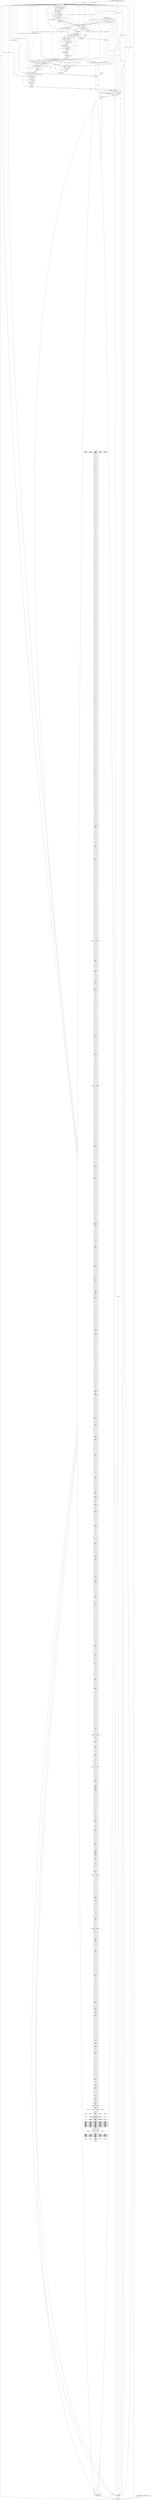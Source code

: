 digraph "1_oniguruma_166a6c3999bf06b4de0ab4ce6b088a468cc4029f" {
"1000145" [label="(MethodReturn,RET)"];
"1000101" [label="(MethodParameterIn,OnigCodePoint code)"];
"1000195" [label="(MethodParameterOut,OnigCodePoint code)"];
"1000102" [label="(Block,)"];
"1000109" [label="(Literal,0)"];
"1000106" [label="(ControlStructure,if (0 == 0))"];
"1000107" [label="(Call,0 == 0)"];
"1000108" [label="(Literal,0)"];
"1000112" [label="(Call,key = hash(&code))"];
"1000113" [label="(Identifier,key)"];
"1000114" [label="(Call,hash(&code))"];
"1000115" [label="(Call,&code)"];
"1000116" [label="(Identifier,code)"];
"1000110" [label="(Block,)"];
"1000118" [label="(Call,key <= MAX_HASH_VALUE && key >= 0)"];
"1000119" [label="(Call,key <= MAX_HASH_VALUE)"];
"1000120" [label="(Identifier,key)"];
"1000121" [label="(Identifier,MAX_HASH_VALUE)"];
"1000122" [label="(Call,key >= 0)"];
"1000123" [label="(Identifier,key)"];
"1000124" [label="(Literal,0)"];
"1000117" [label="(ControlStructure,if (key <= MAX_HASH_VALUE && key >= 0))"];
"1000125" [label="(Block,)"];
"1000127" [label="(Call,gcode = wordlist[key].code)"];
"1000128" [label="(Identifier,gcode)"];
"1000129" [label="(Call,wordlist[key].code)"];
"1000130" [label="(Call,wordlist[key])"];
"1000131" [label="(Identifier,wordlist)"];
"1000132" [label="(Identifier,key)"];
"1000133" [label="(FieldIdentifier,code)"];
"1000134" [label="(ControlStructure,if (code == gcode))"];
"1000135" [label="(Call,code == gcode)"];
"1000136" [label="(Identifier,code)"];
"1000137" [label="(Identifier,gcode)"];
"1000138" [label="(Return,return &wordlist[key];)"];
"1000139" [label="(Call,&wordlist[key])"];
"1000140" [label="(Call,wordlist[key])"];
"1000141" [label="(Identifier,wordlist)"];
"1000142" [label="(Identifier,key)"];
"1000143" [label="(Return,return 0;)"];
"1000144" [label="(Literal,0)"];
"1000104" [label="(Call,wordlist[] =\n    {\n      {0xffffffff, -1, 0}, {0xffffffff, -1, 0}, {0xffffffff, -1, 0}, {0xffffffff, -1, 0}, {0xffffffff, -1, 0},\n      {0xffffffff, -1, 0}, {0xffffffff, -1, 0}, {0xffffffff, -1, 0}, {0xffffffff, -1, 0}, {0xffffffff, -1, 0},\n      {0xffffffff, -1, 0},\n\n      {0x1040a, 3267, 1},\n\n      {0x1e0a, 1727, 1},\n\n      {0x040a, 1016, 1},\n\n      {0x010a, 186, 1},\n\n      {0x1f0a, 2088, 1},\n\n      {0x2c0a, 2451, 1},\n\n      {0x0189, 619, 1},\n\n      {0x1f89, 134, 2},\n\n      {0x1f85, 154, 2},\n\n      {0x0389, 733, 1},\n\n      {0x03ff, 724, 1},\n\n      {0xab89, 1523, 1},\n\n      {0xab85, 1511, 1},\n\n      {0x10c89, 3384, 1},\n\n      {0x10c85, 3372, 1},\n\n      {0x1e84, 1911, 1},\n\n      {0x03f5, 752, 1},\n\n      {0x0184, 360, 1},\n\n      {0x1f84, 149, 2},\n\n      {0x2c84, 2592, 1},\n\n      {0x017d, 351, 1},\n\n      {0x1ff3, 96, 2},\n\n      {0xab84, 1508, 1},\n\n      {0xa784, 3105, 1},\n\n      {0x10c84, 3369, 1},\n\n      {0xab7d, 1487, 1},\n\n      {0xa77d, 1706, 1},\n\n      {0x1e98, 38, 2},\n\n      {0x0498, 1106, 1},\n\n      {0x0198, 375, 1},\n\n      {0x1f98, 169, 2},\n\n      {0x2c98, 2622, 1},\n\n      {0x0398, 762, 1},\n\n      {0xa684, 2940, 1},\n\n      {0xab98, 1568, 1},\n\n      {0xa798, 3123, 1},\n\n      {0x10c98, 3429, 1},\n\n      {0x050a, 1277, 1},\n\n      {0x1ffb, 2265, 1},\n\n      {0x1e96, 16, 2},\n\n      {0x0496, 1103, 1},\n\n      {0x0196, 652, 1},\n\n      {0x1f96, 199, 2},\n\n      {0x2c96, 2619, 1},\n\n      {0x0396, 756, 1},\n\n      {0xa698, 2970, 1},\n\n      {0xab96, 1562, 1},\n\n      {0xa796, 3120, 1},\n\n      {0x10c96, 3423, 1},\n\n      {0x1feb, 2259, 1},\n\n      {0x2ceb, 2736, 1},\n\n      {0x1e90, 1929, 1},\n\n      {0x0490, 1094, 1},\n\n      {0x0190, 628, 1},\n\n      {0x1f90, 169, 2},\n\n      {0x2c90, 2610, 1},\n\n      {0x0390, 25, 3},\n\n      {0xa696, 2967, 1},\n\n      {0xab90, 1544, 1},\n\n      {0xa790, 3114, 1},\n\n      {0x10c90, 3405, 1},\n\n      {0x01d7, 444, 1},\n\n      {0x1fd7, 31, 3},\n\n      {0x1ea6, 1947, 1},\n\n      {0x04a6, 1127, 1},\n\n      {0x01a6, 676, 1},\n\n      {0x1fa6, 239, 2},\n\n      {0x2ca6, 2643, 1},\n\n      {0x03a6, 810, 1},\n\n      {0xa690, 2958, 1},\n\n      {0xaba6, 1610, 1},\n\n      {0xa7a6, 3144, 1},\n\n      {0x10ca6, 3471, 1},\n\n      {0x1ea4, 1944, 1},\n\n      {0x04a4, 1124, 1},\n\n      {0x01a4, 390, 1},\n\n      {0x1fa4, 229, 2},\n\n      {0x2ca4, 2640, 1},\n\n      {0x03a4, 804, 1},\n\n      {0x10a6, 2763, 1},\n\n      {0xaba4, 1604, 1},\n\n      {0xa7a4, 3141, 1},\n\n      {0x10ca4, 3465, 1},\n\n      {0x1ea0, 1938, 1},\n\n      {0x04a0, 1118, 1},\n\n      {0x01a0, 384, 1},\n\n      {0x1fa0, 209, 2},\n\n      {0x2ca0, 2634, 1},\n\n      {0x03a0, 792, 1},\n\n      {0x10a4, 2757, 1},\n\n      {0xaba0, 1592, 1},\n\n      {0xa7a0, 3135, 1},\n\n      {0x10ca0, 3453, 1},\n\n      {0x1eb2, 1965, 1},\n\n      {0x04b2, 1145, 1},\n\n      {0x01b2, 694, 1},\n\n      {0x1fb2, 249, 2},\n\n      {0x2cb2, 2661, 1},\n\n      {0x03fd, 718, 1},\n\n      {0x10a0, 2745, 1},\n\n      {0xabb2, 1646, 1},\n\n      {0xa7b2, 703, 1},\n\n      {0x10cb2, 3507, 1},\n\n      {0x1eac, 1956, 1},\n\n      {0x04ac, 1136, 1},\n\n      {0x01ac, 396, 1},\n\n      {0x1fac, 229, 2},\n\n      {0x2cac, 2652, 1},\n\n      {0x0537, 1352, 1},\n\n      {0x10b2, 2799, 1},\n\n      {0xabac, 1628, 1},\n\n      {0xa7ac, 637, 1},\n\n      {0x10cac, 3489, 1},\n\n      {0x1eaa, 1953, 1},\n\n      {0x04aa, 1133, 1},\n\n      {0x00dd, 162, 1},\n\n      {0x1faa, 219, 2},\n\n      {0x2caa, 2649, 1},\n\n      {0x03aa, 824, 1},\n\n      {0x10ac, 2781, 1},\n\n      {0xabaa, 1622, 1},\n\n      {0xa7aa, 646, 1},\n\n      {0x10caa, 3483, 1},\n\n      {0x1ea8, 1950, 1},\n\n      {0x04a8, 1130, 1},\n\n      {0x020a, 517, 1},\n\n      {0x1fa8, 209, 2},\n\n      {0x2ca8, 2646, 1},\n\n      {0x03a8, 817, 1},\n\n      {0x10aa, 2775, 1},\n\n      {0xaba8, 1616, 1},\n\n      {0xa7a8, 3147, 1},\n\n      {0x10ca8, 3477, 1},\n\n      {0x1ea2, 1941, 1},\n\n      {0x04a2, 1121, 1},\n\n      {0x01a2, 387, 1},\n\n      {0x1fa2, 219, 2},\n\n      {0x2ca2, 2637, 1},\n\n      {0x118a6, 3528, 1},\n\n      {0x10a8, 2769, 1},\n\n      {0xaba2, 1598, 1},\n\n      {0xa7a2, 3138, 1},\n\n      {0x10ca2, 3459, 1},\n\n      {0x2ced, 2739, 1},\n\n      {0x1fe9, 2283, 1},\n\n      {0x1fe7, 47, 3},\n\n      {0x1eb0, 1962, 1},\n\n      {0x04b0, 1142, 1},\n\n      {0x118a4, 3522, 1},\n\n      {0x10a2, 2751, 1},\n\n      {0x2cb0, 2658, 1},\n\n      {0x03b0, 41, 3},\n\n      {0x1fe3, 41, 3},\n\n      {0xabb0, 1640, 1},\n\n      {0xa7b0, 706, 1},\n\n      {0x10cb0, 3501, 1},\n\n      {0x01d9, 447, 1},\n\n      {0x1fd9, 2277, 1},\n\n      {0x118a0, 3510, 1},\n\n      {0x00df, 24, 2},\n\n      {0x00d9, 150, 1},\n\n      {0xab77, 1469, 1},\n\n      {0x10b0, 2793, 1},\n\n      {0x1eae, 1959, 1},\n\n      {0x04ae, 1139, 1},\n\n      {0x01ae, 685, 1},\n\n      {0x1fae, 239, 2},\n\n      {0x2cae, 2655, 1},\n\n      {0x118b2, 3564, 1},\n\n      {0xab73, 1457, 1},\n\n      {0xabae, 1634, 1},\n\n      {0xab71, 1451, 1},\n\n      {0x10cae, 3495, 1},\n\n      {0x1e2a, 1775, 1},\n\n      {0x042a, 968, 1},\n\n      {0x012a, 234, 1},\n\n      {0x1f2a, 2130, 1},\n\n      {0x2c2a, 2547, 1},\n\n      {0x118ac, 3546, 1},\n\n      {0x10ae, 2787, 1},\n\n      {0x0535, 1346, 1},\n\n      {0xa72a, 2988, 1},\n\n      {0x1e9a, 0, 2},\n\n      {0x049a, 1109, 1},\n\n      {0xff37, 3225, 1},\n\n      {0x1f9a, 179, 2},\n\n      {0x2c9a, 2625, 1},\n\n      {0x039a, 772, 1},\n\n      {0x118aa, 3540, 1},\n\n      {0xab9a, 1574, 1},\n\n      {0xa79a, 3126, 1},\n\n      {0x10c9a, 3435, 1},\n\n      {0x1e94, 1935, 1},\n\n      {0x0494, 1100, 1},\n\n      {0x0194, 640, 1},\n\n      {0x1f94, 189, 2},\n\n      {0x2c94, 2616, 1},\n\n      {0x0394, 749, 1},\n\n      {0x118a8, 3534, 1},\n\n      {0xab94, 1556, 1},\n\n      {0xa69a, 2973, 1},\n\n      {0x10c94, 3417, 1},\n\n      {0x10402, 3243, 1},\n\n      {0x1e02, 1715, 1},\n\n      {0x0402, 992, 1},\n\n      {0x0102, 174, 1},\n\n      {0x0533, 1340, 1},\n\n      {0x2c02, 2427, 1},\n\n      {0x118a2, 3516, 1},\n\n      {0x052a, 1325, 1},\n\n      {0xa694, 2964, 1},\n\n      {0x1e92, 1932, 1},\n\n      {0x0492, 1097, 1},\n\n      {0x2165, 2307, 1},\n\n      {0x1f92, 179, 2},\n\n      {0x2c92, 2613, 1},\n\n      {0x0392, 742, 1},\n\n      {0x2161, 2295, 1},\n\n      {0xab92, 1550, 1},\n\n      {0xa792, 3117, 1},\n\n      {0x10c92, 3411, 1},\n\n      {0x118b0, 3558, 1},\n\n      {0x1f5f, 2199, 1},\n\n      {0x1e8e, 1926, 1},\n\n      {0x048e, 1091, 1},\n\n      {0x018e, 453, 1},\n\n      {0x1f8e, 159, 2},\n\n      {0x2c8e, 2607, 1},\n\n      {0x038e, 833, 1},\n\n      {0xa692, 2961, 1},\n\n      {0xab8e, 1538, 1},\n\n      {0x0055, 59, 1},\n\n      {0x10c8e, 3399, 1},\n\n      {0x1f5d, 2196, 1},\n\n      {0x212a, 27, 1},\n\n      {0x04cb, 1181, 1},\n\n      {0x01cb, 425, 1},\n\n      {0x1fcb, 2241, 1},\n\n      {0x118ae, 3552, 1},\n\n      {0x0502, 1265, 1},\n\n      {0x00cb, 111, 1},\n\n      {0xa68e, 2955, 1},\n\n      {0x1e8a, 1920, 1},\n\n      {0x048a, 1085, 1},\n\n      {0x018a, 622, 1},\n\n      {0x1f8a, 139, 2},\n\n      {0x2c8a, 2601, 1},\n\n      {0x038a, 736, 1},\n\n      {0x2c67, 2571, 1},\n\n      {0xab8a, 1526, 1},\n\n      {0x1e86, 1914, 1},\n\n      {0x10c8a, 3387, 1},\n\n      {0x0186, 616, 1},\n\n      {0x1f86, 159, 2},\n\n      {0x2c86, 2595, 1},\n\n      {0x0386, 727, 1},\n\n      {0xff35, 3219, 1},\n\n      {0xab86, 1514, 1},\n\n      {0xa786, 3108, 1},\n\n      {0x10c86, 3375, 1},\n\n      {0xa68a, 2949, 1},\n\n      {0x0555, 1442, 1},\n\n      {0x1ebc, 1980, 1},\n\n      {0x04bc, 1160, 1},\n\n      {0x01bc, 411, 1},\n\n      {0x1fbc, 62, 2},\n\n      {0x2cbc, 2676, 1},\n\n      {0x1f5b, 2193, 1},\n\n      {0xa686, 2943, 1},\n\n      {0xabbc, 1676, 1},\n\n      {0x1eb8, 1974, 1},\n\n      {0x04b8, 1154, 1},\n\n      {0x01b8, 408, 1},\n\n      {0x1fb8, 2268, 1},\n\n      {0x2cb8, 2670, 1},\n\n      {0x01db, 450, 1},\n\n      {0x1fdb, 2247, 1},\n\n      {0xabb8, 1664, 1},\n\n      {0x10bc, 2829, 1},\n\n      {0x00db, 156, 1},\n\n      {0x1eb6, 1971, 1},\n\n      {0x04b6, 1151, 1},\n\n      {0xff33, 3213, 1},\n\n      {0x1fb6, 58, 2},\n\n      {0x2cb6, 2667, 1},\n\n      {0xff2a, 3186, 1},\n\n      {0x10b8, 2817, 1},\n\n      {0xabb6, 1658, 1},\n\n      {0xa7b6, 3153, 1},\n\n      {0x10426, 3351, 1},\n\n      {0x1e26, 1769, 1},\n\n      {0x0426, 956, 1},\n\n      {0x0126, 228, 1},\n\n      {0x0053, 52, 1},\n\n      {0x2c26, 2535, 1},\n\n      {0x0057, 65, 1},\n\n      {0x10b6, 2811, 1},\n\n      {0x022a, 562, 1},\n\n      {0xa726, 2982, 1},\n\n      {0x1e2e, 1781, 1},\n\n      {0x042e, 980, 1},\n\n      {0x012e, 240, 1},\n\n      {0x1f2e, 2142, 1},\n\n      {0x2c2e, 2559, 1},\n      {0xffffffff, -1, 0},\n\n      {0x2167, 2313, 1},\n      {0xffffffff, -1, 0},\n\n      {0xa72e, 2994, 1},\n\n      {0x1e2c, 1778, 1},\n\n      {0x042c, 974, 1},\n\n      {0x012c, 237, 1},\n\n      {0x1f2c, 2136, 1},\n\n      {0x2c2c, 2553, 1},\n\n      {0x1f6f, 2223, 1},\n\n      {0x2c6f, 604, 1},\n\n      {0xabbf, 1685, 1},\n\n      {0xa72c, 2991, 1},\n\n      {0x1e28, 1772, 1},\n\n      {0x0428, 962, 1},\n\n      {0x0128, 231, 1},\n\n      {0x1f28, 2124, 1},\n\n      {0x2c28, 2541, 1},\n      {0xffffffff, -1, 0},\n\n      {0x0553, 1436, 1},\n\n      {0x10bf, 2838, 1},\n\n      {0xa728, 2985, 1},\n\n      {0x0526, 1319, 1},\n\n      {0x0202, 505, 1},\n\n      {0x1e40, 1808, 1},\n\n      {0x10424, 3345, 1},\n\n      {0x1e24, 1766, 1},\n\n      {0x0424, 950, 1},\n\n      {0x0124, 225, 1},\n      {0xffffffff, -1, 0},\n\n      {0x2c24, 2529, 1},\n\n      {0x052e, 1331, 1},\n\n      {0xa740, 3018, 1},\n\n      {0x118bc, 3594, 1},\n\n      {0xa724, 2979, 1},\n\n      {0x1ef2, 2061, 1},\n\n      {0x04f2, 1241, 1},\n\n      {0x01f2, 483, 1},\n\n      {0x1ff2, 257, 2},\n\n      {0x2cf2, 2742, 1},\n\n      {0x052c, 1328, 1},\n\n      {0x118b8, 3582, 1},\n\n      {0xa640, 2865, 1},\n\n      {0x10422, 3339, 1},\n\n      {0x1e22, 1763, 1},\n\n      {0x0422, 944, 1},\n\n      {0x0122, 222, 1},\n\n      {0x2126, 820, 1},\n\n      {0x2c22, 2523, 1},\n\n      {0x0528, 1322, 1},\n\n      {0x01f1, 483, 1},\n\n      {0x118b6, 3576, 1},\n\n      {0xa722, 2976, 1},\n\n      {0x03f1, 796, 1},\n\n      {0x1ebe, 1983, 1},\n\n      {0x04be, 1163, 1},\n\n      {0xfb02, 12, 2},\n\n      {0x1fbe, 767, 1},\n\n      {0x2cbe, 2679, 1},\n\n      {0x01b5, 405, 1},\n\n      {0x0540, 1379, 1},\n\n      {0xabbe, 1682, 1},\n\n      {0x0524, 1316, 1},\n\n      {0x00b5, 779, 1},\n\n      {0xabb5, 1655, 1},\n\n      {0x1eba, 1977, 1},\n\n      {0x04ba, 1157, 1},\n\n      {0x216f, 2337, 1},\n\n      {0x1fba, 2226, 1},\n\n      {0x2cba, 2673, 1},\n\n      {0x10be, 2835, 1},\n\n      {0x0051, 46, 1},\n\n      {0xabba, 1670, 1},\n\n      {0x10b5, 2808, 1},\n\n      {0x1e6e, 1878, 1},\n\n      {0x046e, 1055, 1},\n\n      {0x016e, 330, 1},\n\n      {0x1f6e, 2220, 1},\n\n      {0x2c6e, 664, 1},\n\n      {0x118bf, 3603, 1},\n\n      {0x0522, 1313, 1},\n\n      {0x10ba, 2823, 1},\n\n      {0xa76e, 3087, 1},\n\n      {0x1eb4, 1968, 1},\n\n      {0x04b4, 1148, 1},\n\n      {0x2c75, 2583, 1},\n\n      {0x1fb4, 50, 2},\n\n      {0x2cb4, 2664, 1},\n\n      {0xab75, 1463, 1},\n\n      {0x1ec2, 1989, 1},\n\n      {0xabb4, 1652, 1},\n\n      {0xa7b4, 3150, 1},\n\n      {0x1fc2, 253, 2},\n\n      {0x2cc2, 2685, 1},\n\n      {0x03c2, 800, 1},\n\n      {0x00c2, 83, 1},\n      {0xffffffff, -1, 0}, {0xffffffff, -1, 0},\n\n      {0xff26, 3174, 1},\n\n      {0x10b4, 2805, 1},\n\n      {0x1eca, 2001, 1},\n\n      {0x0551, 1430, 1},\n\n      {0x01ca, 425, 1},\n\n      {0x1fca, 2238, 1},\n\n      {0x2cca, 2697, 1},\n\n      {0x10c2, 2847, 1},\n\n      {0x00ca, 108, 1},\n\n      {0xff2e, 3198, 1},\n\n      {0x1e8c, 1923, 1},\n\n      {0x048c, 1088, 1},\n\n      {0x0226, 556, 1},\n\n      {0x1f8c, 149, 2},\n\n      {0x2c8c, 2604, 1},\n\n      {0x038c, 830, 1},\n      {0xffffffff, -1, 0},\n\n      {0xab8c, 1532, 1},\n\n      {0xff2c, 3192, 1},\n\n      {0x10c8c, 3393, 1},\n\n      {0x1ec4, 1992, 1},\n\n      {0x022e, 568, 1},\n\n      {0x01c4, 417, 1},\n\n      {0x1fc4, 54, 2},\n\n      {0x2cc4, 2688, 1},\n      {0xffffffff, -1, 0},\n\n      {0x00c4, 89, 1},\n\n      {0xff28, 3180, 1},\n\n      {0xa68c, 2952, 1},\n\n      {0x01cf, 432, 1},\n\n      {0x022c, 565, 1},\n\n      {0x118be, 3600, 1},\n\n      {0x03cf, 839, 1},\n\n      {0x00cf, 123, 1},\n\n      {0x118b5, 3573, 1},\n      {0xffffffff, -1, 0},\n\n      {0x10c4, 2853, 1},\n\n      {0x216e, 2334, 1},\n\n      {0x24cb, 2406, 1},\n\n      {0x0228, 559, 1},\n\n      {0xff24, 3168, 1},\n      {0xffffffff, -1, 0},\n\n      {0x118ba, 3588, 1},\n\n      {0x1efe, 2079, 1},\n\n      {0x04fe, 1259, 1},\n\n      {0x01fe, 499, 1},\n\n      {0x1e9e, 24, 2},\n\n      {0x049e, 1115, 1},\n\n      {0x03fe, 721, 1},\n\n      {0x1f9e, 199, 2},\n\n      {0x2c9e, 2631, 1},\n\n      {0x039e, 786, 1},\n\n      {0x0224, 553, 1},\n\n      {0xab9e, 1586, 1},\n\n      {0xa79e, 3132, 1},\n\n      {0x10c9e, 3447, 1},\n\n      {0x01f7, 414, 1},\n\n      {0x1ff7, 67, 3},\n\n      {0xff22, 3162, 1},\n\n      {0x03f7, 884, 1},\n\n      {0x118b4, 3570, 1},\n\n      {0x049c, 1112, 1},\n\n      {0x019c, 661, 1},\n\n      {0x1f9c, 189, 2},\n\n      {0x2c9c, 2628, 1},\n\n      {0x039c, 779, 1},\n\n      {0x24bc, 2361, 1},\n\n      {0xab9c, 1580, 1},\n\n      {0xa79c, 3129, 1},\n\n      {0x10c9c, 3441, 1},\n\n      {0x0222, 550, 1},\n\n      {0x1e7c, 1899, 1},\n\n      {0x047c, 1076, 1},\n\n      {0x1e82, 1908, 1},\n\n      {0x24b8, 2349, 1},\n\n      {0x0182, 357, 1},\n\n      {0x1f82, 139, 2},\n\n      {0x2c82, 2589, 1},\n\n      {0xab7c, 1484, 1},\n      {0xffffffff, -1, 0},\n\n      {0xab82, 1502, 1},\n\n      {0xa782, 3102, 1},\n\n      {0x10c82, 3363, 1},\n\n      {0x2c63, 1709, 1},\n\n      {0x24b6, 2343, 1},\n\n      {0x1e80, 1905, 1},\n\n      {0x0480, 1082, 1},\n\n      {0x1f59, 2190, 1},\n\n      {0x1f80, 129, 2},\n\n      {0x2c80, 2586, 1},\n\n      {0x0059, 71, 1},\n\n      {0xa682, 2937, 1},\n\n      {0xab80, 1496, 1},\n\n      {0xa780, 3099, 1},\n\n      {0x10c80, 3357, 1},\n      {0xffffffff, -1, 0},\n\n      {0x1e4c, 1826, 1},\n\n      {0x0145, 270, 1},\n\n      {0x014c, 279, 1},\n\n      {0x1f4c, 2184, 1},\n\n      {0x0345, 767, 1},\n\n      {0x0045, 12, 1},\n\n      {0x004c, 31, 1},\n\n      {0xa680, 2934, 1},\n\n      {0xa74c, 3036, 1},\n\n      {0x1e4a, 1823, 1},\n\n      {0x01d5, 441, 1},\n\n      {0x014a, 276, 1},\n\n      {0x1f4a, 2178, 1},\n\n      {0x03d5, 810, 1},\n\n      {0x00d5, 141, 1},\n\n      {0x004a, 24, 1},\n\n      {0x24bf, 2370, 1},\n\n      {0xa74a, 3033, 1},\n\n      {0xa64c, 2883, 1},\n\n      {0x1041c, 3321, 1},\n\n      {0x1e1c, 1754, 1},\n\n      {0x041c, 926, 1},\n\n      {0x011c, 213, 1},\n\n      {0x1f1c, 2118, 1},\n\n      {0x2c1c, 2505, 1},\n      {0xffffffff, -1, 0}, {0xffffffff, -1, 0},\n\n      {0xa64a, 2880, 1},\n\n      {0x1041a, 3315, 1},\n\n      {0x1e1a, 1751, 1},\n\n      {0x041a, 920, 1},\n\n      {0x011a, 210, 1},\n\n      {0x1f1a, 2112, 1},\n\n      {0x2c1a, 2499, 1},\n\n      {0xabbd, 1679, 1},\n\n      {0x0545, 1394, 1},\n\n      {0x054c, 1415, 1},\n\n      {0x10418, 3309, 1},\n\n      {0x1e18, 1748, 1},\n\n      {0x0418, 914, 1},\n\n      {0x0118, 207, 1},\n\n      {0x1f18, 2106, 1},\n\n      {0x2c18, 2493, 1},\n\n      {0x10bd, 2832, 1},\n\n      {0x2163, 2301, 1},\n\n      {0x054a, 1409, 1},\n\n      {0x1040e, 3279, 1},\n\n      {0x1e0e, 1733, 1},\n\n      {0x040e, 1028, 1},\n\n      {0x010e, 192, 1},\n\n      {0x1f0e, 2100, 1},\n\n      {0x2c0e, 2463, 1},\n\n      {0x1efc, 2076, 1},\n\n      {0x04fc, 1256, 1},\n\n      {0x01fc, 496, 1},\n\n      {0x1ffc, 96, 2},\n\n      {0x051c, 1304, 1},\n\n      {0x1040c, 3273, 1},\n\n      {0x1e0c, 1730, 1},\n\n      {0x040c, 1022, 1},\n\n      {0x010c, 189, 1},\n\n      {0x1f0c, 2094, 1},\n\n      {0x2c0c, 2457, 1},\n\n      {0x1f6d, 2217, 1},\n\n      {0x2c6d, 607, 1},\n\n      {0x051a, 1301, 1},\n\n      {0x24be, 2367, 1},\n\n      {0x10408, 3261, 1},\n\n      {0x1e08, 1724, 1},\n\n      {0x0408, 1010, 1},\n\n      {0x0108, 183, 1},\n\n      {0x1f08, 2082, 1},\n\n      {0x2c08, 2445, 1},\n\n      {0x04c9, 1178, 1},\n\n      {0x0518, 1298, 1},\n\n      {0x1fc9, 2235, 1},\n      {0xffffffff, -1, 0},\n\n      {0x24ba, 2355, 1},\n\n      {0x00c9, 105, 1},\n\n      {0x10416, 3303, 1},\n\n      {0x1e16, 1745, 1},\n\n      {0x0416, 908, 1},\n\n      {0x0116, 204, 1},\n\n      {0x050e, 1283, 1},\n\n      {0x2c16, 2487, 1},\n\n      {0x10414, 3297, 1},\n\n      {0x1e14, 1742, 1},\n\n      {0x0414, 902, 1},\n\n      {0x0114, 201, 1},\n\n      {0x042b, 971, 1},\n\n      {0x2c14, 2481, 1},\n\n      {0x1f2b, 2133, 1},\n\n      {0x2c2b, 2550, 1},\n      {0xffffffff, -1, 0},\n\n      {0x050c, 1280, 1},\n\n      {0x10406, 3255, 1},\n\n      {0x1e06, 1721, 1},\n\n      {0x0406, 1004, 1},\n\n      {0x0106, 180, 1},\n\n      {0x13fb, 1697, 1},\n\n      {0x2c06, 2439, 1},\n\n      {0x24c2, 2379, 1},\n\n      {0x118bd, 3597, 1},\n      {0xffffffff, -1, 0},\n\n      {0x0508, 1274, 1},\n\n      {0x10404, 3249, 1},\n\n      {0x1e04, 1718, 1},\n\n      {0x0404, 998, 1},\n\n      {0x0104, 177, 1},\n\n      {0x1f95, 194, 2},\n\n      {0x2c04, 2433, 1},\n\n      {0x0395, 752, 1},\n\n      {0x24ca, 2403, 1},\n\n      {0xab95, 1559, 1},\n\n      {0x0531, 1334, 1},\n\n      {0x10c95, 3420, 1},\n\n      {0x0516, 1295, 1},\n\n      {0x1e6c, 1875, 1},\n\n      {0x046c, 1052, 1},\n\n      {0x016c, 327, 1},\n\n      {0x1f6c, 2214, 1},\n\n      {0x216d, 2331, 1},\n\n      {0x0514, 1292, 1},\n\n      {0x0245, 697, 1},\n\n      {0x024c, 598, 1},\n\n      {0xa76c, 3084, 1},\n\n      {0x10400, 3237, 1},\n\n      {0x1e00, 1712, 1},\n\n      {0x0400, 986, 1},\n\n      {0x0100, 171, 1},\n\n      {0x24c4, 2385, 1},\n\n      {0x2c00, 2421, 1},\n\n      {0x0506, 1271, 1},\n\n      {0x024a, 595, 1},\n\n      {0x1fab, 224, 2},\n\n      {0xa66c, 2931, 1},\n\n      {0x03ab, 827, 1},\n\n      {0x24cf, 2418, 1},\n\n      {0xabab, 1625, 1},\n\n      {0xa7ab, 631, 1},\n\n      {0x10cab, 3486, 1},\n      {0xffffffff, -1, 0},\n\n      {0x0504, 1268, 1},\n      {0xffffffff, -1, 0},\n\n      {0x021c, 544, 1},\n\n      {0x01a9, 679, 1},\n\n      {0x1fa9, 214, 2},\n\n      {0x10ab, 2778, 1},\n\n      {0x03a9, 820, 1},\n\n      {0x212b, 92, 1},\n\n      {0xaba9, 1619, 1},\n\n      {0x1e88, 1917, 1},\n\n      {0x10ca9, 3480, 1},\n\n      {0x021a, 541, 1},\n\n      {0x1f88, 129, 2},\n\n      {0x2c88, 2598, 1},\n\n      {0x0388, 730, 1},\n\n      {0x13fd, 1703, 1},\n\n      {0xab88, 1520, 1},\n\n      {0x10a9, 2772, 1},\n\n      {0x10c88, 3381, 1},\n      {0xffffffff, -1, 0},\n\n      {0x0218, 538, 1},\n\n      {0x0500, 1262, 1},\n\n      {0x1f4d, 2187, 1},\n\n      {0x01a7, 393, 1},\n\n      {0x1fa7, 244, 2},\n\n      {0x004d, 34, 1},\n\n      {0x03a7, 814, 1},\n\n      {0xa688, 2946, 1},\n\n      {0xaba7, 1613, 1},\n\n      {0x020e, 523, 1},\n\n      {0x10ca7, 3474, 1},\n\n      {0x1e6a, 1872, 1},\n\n      {0x046a, 1049, 1},\n\n      {0x016a, 324, 1},\n\n      {0x1f6a, 2208, 1},\n      {0xffffffff, -1, 0},\n\n      {0x216c, 2328, 1},\n\n      {0x10a7, 2766, 1},\n\n      {0x01d1, 435, 1},\n\n      {0xa76a, 3081, 1},\n\n      {0x020c, 520, 1},\n\n      {0x03d1, 762, 1},\n\n      {0x00d1, 129, 1},\n\n      {0x1e68, 1869, 1},\n\n      {0x0468, 1046, 1},\n\n      {0x0168, 321, 1},\n\n      {0x1f68, 2202, 1},\n      {0xffffffff, -1, 0},\n\n      {0xff31, 3207, 1},\n\n      {0xa66a, 2928, 1},\n\n      {0x0208, 514, 1},\n\n      {0xa768, 3078, 1},\n\n      {0x1e64, 1863, 1},\n\n      {0x0464, 1040, 1},\n\n      {0x0164, 315, 1},\n\n      {0x054d, 1418, 1},\n\n      {0x2c64, 673, 1},\n      {0xffffffff, -1, 0},\n\n      {0xff2b, 3189, 1},\n      {0xffffffff, -1, 0},\n\n      {0xa764, 3072, 1},\n\n      {0xa668, 2925, 1},\n\n      {0x0216, 535, 1},\n      {0xffffffff, -1, 0},\n\n      {0x118ab, 3543, 1},\n\n      {0x1e62, 1860, 1},\n\n      {0x0462, 1037, 1},\n\n      {0x0162, 312, 1},\n\n      {0x0214, 532, 1},\n\n      {0x2c62, 655, 1},\n\n      {0xa664, 2919, 1},\n\n      {0x1ed2, 2013, 1},\n\n      {0x04d2, 1193, 1},\n\n      {0xa762, 3069, 1},\n\n      {0x1fd2, 20, 3},\n\n      {0x2cd2, 2709, 1},\n\n      {0x118a9, 3537, 1},\n\n      {0x00d2, 132, 1},\n\n      {0x0206, 511, 1},\n\n      {0x10420, 3333, 1},\n\n      {0x1e20, 1760, 1},\n\n      {0x0420, 938, 1},\n\n      {0x0120, 219, 1},\n\n      {0xa662, 2916, 1},\n\n      {0x2c20, 2517, 1},\n\n      {0x1e60, 1856, 1},\n\n      {0x0460, 1034, 1},\n\n      {0x0160, 309, 1},\n\n      {0x0204, 508, 1},\n\n      {0x2c60, 2562, 1},\n      {0xffffffff, -1, 0},\n\n      {0x24bd, 2364, 1},\n\n      {0x216a, 2322, 1},\n\n      {0xa760, 3066, 1},\n      {0xffffffff, -1, 0},\n\n      {0xfb16, 125, 2},\n\n      {0x118a7, 3531, 1},\n\n      {0x1efa, 2073, 1},\n\n      {0x04fa, 1253, 1},\n\n      {0x01fa, 493, 1},\n\n      {0x1ffa, 2262, 1},\n\n      {0xfb14, 109, 2},\n\n      {0x03fa, 887, 1},\n\n      {0xa660, 2913, 1},\n\n      {0x2168, 2316, 1},\n\n      {0x01b7, 700, 1},\n\n      {0x1fb7, 10, 3},\n\n      {0x1f6b, 2211, 1},\n\n      {0x2c6b, 2577, 1},\n\n      {0x0200, 502, 1},\n\n      {0xabb7, 1661, 1},\n\n      {0xfb06, 29, 2},\n\n      {0x1e56, 1841, 1},\n\n      {0x2164, 2304, 1},\n\n      {0x0156, 294, 1},\n\n      {0x1f56, 62, 3},\n\n      {0x0520, 1310, 1},\n\n      {0x004f, 40, 1},\n\n      {0x0056, 62, 1},\n\n      {0x10b7, 2814, 1},\n\n      {0xa756, 3051, 1},\n\n      {0xfb04, 5, 3},\n\n      {0x1e78, 1893, 1},\n\n      {0x0478, 1070, 1},\n\n      {0x0178, 168, 1},\n\n      {0x1e54, 1838, 1},\n\n      {0x2162, 2298, 1},\n\n      {0x0154, 291, 1},\n\n      {0x1f54, 57, 3},\n\n      {0xab78, 1472, 1},\n\n      {0xa656, 2898, 1},\n\n      {0x0054, 56, 1},\n\n      {0x1e52, 1835, 1},\n\n      {0xa754, 3048, 1},\n\n      {0x0152, 288, 1},\n\n      {0x1f52, 52, 3},\n\n      {0x24c9, 2400, 1},\n\n      {0x1e32, 1787, 1},\n\n      {0x0052, 49, 1},\n\n      {0x0132, 243, 1},\n\n      {0xa752, 3045, 1},\n      {0xffffffff, -1, 0},\n\n      {0xfb00, 4, 2},\n\n      {0xa654, 2895, 1},\n      {0xffffffff, -1, 0},\n\n      {0xa732, 2997, 1},\n\n      {0x2160, 2292, 1},\n\n      {0x054f, 1424, 1},\n\n      {0x0556, 1445, 1},\n\n      {0x1e50, 1832, 1},\n\n      {0xa652, 2892, 1},\n\n      {0x0150, 285, 1},\n\n      {0x1f50, 84, 2},\n\n      {0x017b, 348, 1},\n\n      {0x1e4e, 1829, 1},\n\n      {0x0050, 43, 1},\n\n      {0x014e, 282, 1},\n\n      {0xa750, 3042, 1},\n\n      {0xab7b, 1481, 1},\n\n      {0xa77b, 3093, 1},\n\n      {0x004e, 37, 1},\n\n      {0x0554, 1439, 1},\n\n      {0xa74e, 3039, 1},\n\n      {0x1e48, 1820, 1},\n      {0xffffffff, -1, 0},\n\n      {0x216b, 2325, 1},\n\n      {0x1f48, 2172, 1},\n\n      {0xa650, 2889, 1},\n\n      {0x0552, 1433, 1},\n\n      {0x0048, 21, 1},\n      {0xffffffff, -1, 0},\n\n      {0xa748, 3030, 1},\n\n      {0xa64e, 2886, 1},\n\n      {0x0532, 1337, 1},\n\n      {0x1041e, 3327, 1},\n\n      {0x1e1e, 1757, 1},\n\n      {0x041e, 932, 1},\n\n      {0x011e, 216, 1},\n\n      {0x118b7, 3579, 1},\n\n      {0x2c1e, 2511, 1},\n      {0xffffffff, -1, 0},\n\n      {0xa648, 2877, 1},\n\n      {0x1ff9, 2253, 1},\n      {0xffffffff, -1, 0},\n\n      {0x03f9, 878, 1},\n\n      {0x0550, 1427, 1},\n\n      {0x10412, 3291, 1},\n\n      {0x1e12, 1739, 1},\n\n      {0x0412, 896, 1},\n\n      {0x0112, 198, 1},\n\n      {0x054e, 1421, 1},\n\n      {0x2c12, 2475, 1},\n\n      {0x10410, 3285, 1},\n\n      {0x1e10, 1736, 1},\n\n      {0x0410, 890, 1},\n\n      {0x0110, 195, 1},\n      {0xffffffff, -1, 0},\n\n      {0x2c10, 2469, 1},\n\n      {0x2132, 2289, 1},\n\n      {0x0548, 1403, 1},\n\n      {0x1ef8, 2070, 1},\n\n      {0x04f8, 1250, 1},\n\n      {0x01f8, 490, 1},\n\n      {0x1ff8, 2250, 1},\n\n      {0x0220, 381, 1},\n\n      {0x1ee2, 2037, 1},\n\n      {0x04e2, 1217, 1},\n\n      {0x01e2, 462, 1},\n\n      {0x1fe2, 36, 3},\n\n      {0x2ce2, 2733, 1},\n\n      {0x03e2, 857, 1},\n\n      {0x051e, 1307, 1},\n\n      {0x1ede, 2031, 1},\n\n      {0x04de, 1211, 1},\n\n      {0x01de, 456, 1},\n      {0xffffffff, -1, 0},\n\n      {0x2cde, 2727, 1},\n\n      {0x03de, 851, 1},\n\n      {0x00de, 165, 1},\n\n      {0x1f69, 2205, 1},\n\n      {0x2c69, 2574, 1},\n\n      {0x1eda, 2025, 1},\n\n      {0x04da, 1205, 1},\n\n      {0x0512, 1289, 1},\n\n      {0x1fda, 2244, 1},\n\n      {0x2cda, 2721, 1},\n\n      {0x03da, 845, 1},\n\n      {0x00da, 153, 1},\n      {0xffffffff, -1, 0},\n\n      {0x0510, 1286, 1},\n\n      {0x1ed8, 2022, 1},\n\n      {0x04d8, 1202, 1},\n      {0xffffffff, -1, 0},\n\n      {0x1fd8, 2274, 1},\n\n      {0x2cd8, 2718, 1},\n\n      {0x03d8, 842, 1},\n\n      {0x00d8, 147, 1},\n\n      {0x1ed6, 2019, 1},\n\n      {0x04d6, 1199, 1},\n      {0xffffffff, -1, 0},\n\n      {0x1fd6, 76, 2},\n\n      {0x2cd6, 2715, 1},\n\n      {0x03d6, 792, 1},\n\n      {0x00d6, 144, 1},\n\n      {0x1ec8, 1998, 1},\n      {0xffffffff, -1, 0},\n\n      {0x01c8, 421, 1},\n\n      {0x1fc8, 2232, 1},\n\n      {0x2cc8, 2694, 1},\n\n      {0xff32, 3210, 1},\n\n      {0x00c8, 102, 1},\n\n      {0x04c7, 1175, 1},\n\n      {0x01c7, 421, 1},\n\n      {0x1fc7, 15, 3},\n\n      {0x1ec0, 1986, 1},\n\n      {0x04c0, 1187, 1},\n\n      {0x00c7, 99, 1},\n      {0xffffffff, -1, 0},\n\n      {0x2cc0, 2682, 1},\n\n      {0x0179, 345, 1},\n\n      {0x00c0, 77, 1},\n\n      {0x0232, 574, 1},\n\n      {0x01b3, 402, 1},\n\n      {0x1fb3, 62, 2},\n\n      {0xab79, 1475, 1},\n\n      {0xa779, 3090, 1},\n\n      {0x10c7, 2859, 1},\n\n      {0xabb3, 1649, 1},\n\n      {0xa7b3, 3156, 1},\n\n      {0x1fa5, 234, 2},\n\n      {0x10c0, 2841, 1},\n\n      {0x03a5, 807, 1},\n      {0xffffffff, -1, 0},\n\n      {0xaba5, 1607, 1},\n\n      {0x01b1, 691, 1},\n\n      {0x10ca5, 3468, 1},\n\n      {0x10b3, 2802, 1},\n\n      {0x2169, 2319, 1},\n\n      {0x024e, 601, 1},\n\n      {0xabb1, 1643, 1},\n\n      {0xa7b1, 682, 1},\n\n      {0x10cb1, 3504, 1},\n\n      {0x10a5, 2760, 1},\n      {0xffffffff, -1, 0},\n\n      {0x01af, 399, 1},\n\n      {0x1faf, 244, 2},\n      {0xffffffff, -1, 0},\n\n      {0x0248, 592, 1},\n\n      {0x10b1, 2796, 1},\n\n      {0xabaf, 1637, 1},\n\n      {0x1fad, 234, 2},\n\n      {0x10caf, 3498, 1},\n\n      {0x04cd, 1184, 1},\n\n      {0x01cd, 429, 1},\n\n      {0xabad, 1631, 1},\n\n      {0xa7ad, 658, 1},\n\n      {0x10cad, 3492, 1},\n\n      {0x00cd, 117, 1},\n\n      {0x10af, 2790, 1},\n\n      {0x021e, 547, 1},\n\n      {0x1fa3, 224, 2},\n      {0xffffffff, -1, 0},\n\n      {0x03a3, 800, 1},\n\n      {0x10ad, 2784, 1},\n\n      {0xaba3, 1601, 1},\n      {0xffffffff, -1, 0},\n\n      {0x10ca3, 3462, 1},\n\n      {0x10cd, 2862, 1},\n\n      {0x1fa1, 214, 2},\n\n      {0x24b7, 2346, 1},\n\n      {0x03a1, 796, 1},\n\n      {0x0212, 529, 1},\n\n      {0xaba1, 1595, 1},\n\n      {0x10a3, 2754, 1},\n\n      {0x10ca1, 3456, 1},\n\n      {0x01d3, 438, 1},\n\n      {0x1fd3, 25, 3},\n\n      {0x0210, 526, 1},\n      {0xffffffff, -1, 0},\n\n      {0x00d3, 135, 1},\n\n      {0x1e97, 34, 2},\n\n      {0x10a1, 2748, 1},\n\n      {0x0197, 649, 1},\n\n      {0x1f97, 204, 2},\n      {0xffffffff, -1, 0},\n\n      {0x0397, 759, 1},\n\n      {0x1041d, 3324, 1},\n\n      {0xab97, 1565, 1},\n\n      {0x041d, 929, 1},\n\n      {0x10c97, 3426, 1},\n\n      {0x1f1d, 2121, 1},\n\n      {0x2c1d, 2508, 1},\n\n      {0x1e72, 1884, 1},\n\n      {0x0472, 1061, 1},\n\n      {0x0172, 336, 1},\n\n      {0x118b3, 3567, 1},\n\n      {0x2c72, 2580, 1},\n\n      {0x0372, 712, 1},\n\n      {0x1041b, 3318, 1},\n\n      {0xab72, 1454, 1},\n\n      {0x041b, 923, 1},\n\n      {0x118a5, 3525, 1},\n\n      {0x1f1b, 2115, 1},\n\n      {0x2c1b, 2502, 1},\n\n      {0x1e70, 1881, 1},\n\n      {0x0470, 1058, 1},\n\n      {0x0170, 333, 1},\n\n      {0x118b1, 3561, 1},\n\n      {0x2c70, 610, 1},\n\n      {0x0370, 709, 1},\n\n      {0x1e46, 1817, 1},\n\n      {0xab70, 1448, 1},\n\n      {0x1e66, 1866, 1},\n\n      {0x0466, 1043, 1},\n\n      {0x0166, 318, 1},\n\n      {0x1e44, 1814, 1},\n\n      {0x0046, 15, 1},\n\n      {0x118af, 3555, 1},\n\n      {0xa746, 3027, 1},\n      {0xffffffff, -1, 0},\n\n      {0xa766, 3075, 1},\n\n      {0x0044, 9, 1},\n\n      {0x118ad, 3549, 1},\n\n      {0xa744, 3024, 1},\n\n      {0x1e7a, 1896, 1},\n\n      {0x047a, 1073, 1},\n\n      {0x1e3a, 1799, 1},\n      {0xffffffff, -1, 0},\n\n      {0xa646, 2874, 1},\n\n      {0x1f3a, 2154, 1},\n\n      {0xa666, 2922, 1},\n\n      {0xab7a, 1478, 1},\n\n      {0x118a3, 3519, 1},\n\n      {0xa644, 2871, 1},\n\n      {0xa73a, 3009, 1},\n      {0xffffffff, -1, 0},\n\n      {0x1ef4, 2064, 1},\n\n      {0x04f4, 1244, 1},\n\n      {0x01f4, 487, 1},\n\n      {0x1ff4, 101, 2},\n\n      {0x118a1, 3513, 1},\n\n      {0x03f4, 762, 1},\n\n      {0x1eec, 2052, 1},\n\n      {0x04ec, 1232, 1},\n\n      {0x01ec, 477, 1},\n\n      {0x1fec, 2286, 1},\n\n      {0x0546, 1397, 1},\n\n      {0x03ec, 872, 1},\n      {0xffffffff, -1, 0},\n\n      {0x013f, 261, 1},\n\n      {0x1f3f, 2169, 1},\n\n      {0x0544, 1391, 1},\n\n      {0x1eea, 2049, 1},\n\n      {0x04ea, 1229, 1},\n\n      {0x01ea, 474, 1},\n\n      {0x1fea, 2256, 1},\n      {0xffffffff, -1, 0},\n\n      {0x03ea, 869, 1},\n\n      {0x1ee8, 2046, 1},\n\n      {0x04e8, 1226, 1},\n\n      {0x01e8, 471, 1},\n\n      {0x1fe8, 2280, 1},\n\n      {0x053a, 1361, 1},\n\n      {0x03e8, 866, 1},\n\n      {0x1ee6, 2043, 1},\n\n      {0x04e6, 1223, 1},\n\n      {0x01e6, 468, 1},\n\n      {0x1fe6, 88, 2},\n\n      {0x1f4b, 2181, 1},\n\n      {0x03e6, 863, 1},\n\n      {0x1e5e, 1853, 1},\n\n      {0x004b, 27, 1},\n\n      {0x015e, 306, 1},\n\n      {0x2166, 2310, 1},\n\n      {0x1ee4, 2040, 1},\n\n      {0x04e4, 1220, 1},\n\n      {0x01e4, 465, 1},\n\n      {0x1fe4, 80, 2},\n\n      {0xa75e, 3063, 1},\n\n      {0x03e4, 860, 1},\n\n      {0x1ee0, 2034, 1},\n\n      {0x04e0, 1214, 1},\n\n      {0x01e0, 459, 1},\n\n      {0x053f, 1376, 1},\n\n      {0x2ce0, 2730, 1},\n\n      {0x03e0, 854, 1},\n\n      {0x1edc, 2028, 1},\n\n      {0x04dc, 1208, 1},\n\n      {0xa65e, 2910, 1},\n      {0xffffffff, -1, 0},\n\n      {0x2cdc, 2724, 1},\n\n      {0x03dc, 848, 1},\n\n      {0x00dc, 159, 1},\n\n      {0x1ed0, 2010, 1},\n\n      {0x04d0, 1190, 1},\n      {0xffffffff, -1, 0}, {0xffffffff, -1, 0},\n\n      {0x2cd0, 2706, 1},\n\n      {0x03d0, 742, 1},\n\n      {0x00d0, 126, 1},\n\n      {0x1ecc, 2004, 1},\n\n      {0x054b, 1412, 1},\n      {0xffffffff, -1, 0},\n\n      {0x1fcc, 71, 2},\n\n      {0x2ccc, 2700, 1},\n\n      {0x1ec6, 1995, 1},\n\n      {0x00cc, 114, 1},\n      {0xffffffff, -1, 0},\n\n      {0x1fc6, 67, 2},\n\n      {0x2cc6, 2691, 1},\n\n      {0x24c8, 2397, 1},\n\n      {0x00c6, 96, 1},\n\n      {0x04c5, 1172, 1},\n\n      {0x01c5, 417, 1},\n      {0xffffffff, -1, 0},\n\n      {0x1fbb, 2229, 1},\n\n      {0x24c7, 2394, 1},\n\n      {0x00c5, 92, 1},\n\n      {0x1fb9, 2271, 1},\n\n      {0xabbb, 1673, 1},\n\n      {0x24c0, 2373, 1},\n\n      {0x04c3, 1169, 1},\n\n      {0xabb9, 1667, 1},\n\n      {0x1fc3, 71, 2},\n      {0xffffffff, -1, 0}, {0xffffffff, -1, 0},\n\n      {0x00c3, 86, 1},\n\n      {0x10c5, 2856, 1},\n\n      {0x10bb, 2826, 1},\n\n      {0x1ed4, 2016, 1},\n\n      {0x04d4, 1196, 1},\n\n      {0x10b9, 2820, 1},\n\n      {0x13fc, 1700, 1},\n\n      {0x2cd4, 2712, 1},\n\n      {0x0246, 589, 1},\n\n      {0x00d4, 138, 1},\n\n      {0x10c3, 2850, 1},\n      {0xffffffff, -1, 0},\n\n      {0xff3a, 3234, 1},\n\n      {0x0244, 688, 1},\n\n      {0x019f, 670, 1},\n\n      {0x1f9f, 204, 2},\n      {0xffffffff, -1, 0},\n\n      {0x039f, 789, 1},\n      {0xffffffff, -1, 0},\n\n      {0xab9f, 1589, 1},\n      {0xffffffff, -1, 0},\n\n      {0x10c9f, 3450, 1},\n\n      {0x019d, 667, 1},\n\n      {0x1f9d, 194, 2},\n\n      {0x023a, 2565, 1},\n\n      {0x039d, 783, 1},\n\n      {0x1e5a, 1847, 1},\n\n      {0xab9d, 1583, 1},\n\n      {0x015a, 300, 1},\n\n      {0x10c9d, 3444, 1},\n\n      {0x1e9b, 1856, 1},\n\n      {0x24cd, 2412, 1},\n\n      {0x005a, 74, 1},\n\n      {0x1f9b, 184, 2},\n\n      {0xa75a, 3057, 1},\n\n      {0x039b, 776, 1},\n\n      {0x1ece, 2007, 1},\n\n      {0xab9b, 1577, 1},\n\n      {0x1e99, 42, 2},\n\n      {0x10c9b, 3438, 1},\n\n      {0x2cce, 2703, 1},\n\n      {0x1f99, 174, 2},\n\n      {0x00ce, 120, 1},\n\n      {0x0399, 767, 1},\n\n      {0xa65a, 2904, 1},\n\n      {0xab99, 1571, 1},\n      {0xffffffff, -1, 0},\n\n      {0x10c99, 3432, 1},\n\n      {0x0193, 634, 1},\n\n      {0x1f93, 184, 2},\n\n      {0x1e58, 1844, 1},\n\n      {0x0393, 746, 1},\n\n      {0x0158, 297, 1},\n\n      {0xab93, 1553, 1},\n      {0xffffffff, -1, 0},\n\n      {0x10c93, 3414, 1},\n\n      {0x0058, 68, 1},\n\n      {0x042d, 977, 1},\n\n      {0xa758, 3054, 1},\n\n      {0x1f2d, 2139, 1},\n\n      {0x2c2d, 2556, 1},\n\n      {0x118bb, 3591, 1},\n\n      {0x0191, 369, 1},\n\n      {0x1f91, 174, 2},\n\n      {0x118b9, 3585, 1},\n\n      {0x0391, 739, 1},\n      {0xffffffff, -1, 0},\n\n      {0xab91, 1547, 1},\n\n      {0xa658, 2901, 1},\n\n      {0x10c91, 3408, 1},\n\n      {0x018f, 625, 1},\n\n      {0x1f8f, 164, 2},\n      {0xffffffff, -1, 0},\n\n      {0x038f, 836, 1},\n      {0xffffffff, -1, 0},\n\n      {0xab8f, 1541, 1},\n      {0xffffffff, -1, 0},\n\n      {0x10c8f, 3402, 1},\n\n      {0x018b, 366, 1},\n\n      {0x1f8b, 144, 2},\n      {0xffffffff, -1, 0},\n\n      {0x0187, 363, 1},\n\n      {0x1f87, 164, 2},\n\n      {0xab8b, 1529, 1},\n\n      {0xa78b, 3111, 1},\n\n      {0x10c8b, 3390, 1},\n\n      {0xab87, 1517, 1},\n\n      {0x04c1, 1166, 1},\n\n      {0x10c87, 3378, 1},\n\n      {0x1e7e, 1902, 1},\n\n      {0x047e, 1079, 1},\n      {0xffffffff, -1, 0},\n\n      {0x00c1, 80, 1},\n\n      {0x2c7e, 580, 1},\n      {0xffffffff, -1, 0}, {0xffffffff, -1, 0},\n\n      {0xab7e, 1490, 1},\n\n      {0xa77e, 3096, 1},\n\n      {0x1e76, 1890, 1},\n\n      {0x0476, 1067, 1},\n\n      {0x0176, 342, 1},\n\n      {0x1e42, 1811, 1},\n\n      {0x10c1, 2844, 1},\n\n      {0x0376, 715, 1},\n\n      {0x1e36, 1793, 1},\n\n      {0xab76, 1466, 1},\n\n      {0x0136, 249, 1},\n\n      {0x0042, 3, 1},\n\n      {0x1e3e, 1805, 1},\n\n      {0xa742, 3021, 1},\n\n      {0x1e38, 1796, 1},\n\n      {0x1f3e, 2166, 1},\n\n      {0xa736, 3003, 1},\n\n      {0x1f38, 2148, 1},\n      {0xffffffff, -1, 0},\n\n      {0x0587, 105, 2},\n\n      {0xa73e, 3015, 1},\n      {0xffffffff, -1, 0},\n\n      {0xa738, 3006, 1},\n\n      {0xa642, 2868, 1},\n\n      {0x1e5c, 1850, 1},\n\n      {0x1e34, 1790, 1},\n\n      {0x015c, 303, 1},\n\n      {0x0134, 246, 1},\n\n      {0x1ef6, 2067, 1},\n\n      {0x04f6, 1247, 1},\n\n      {0x01f6, 372, 1},\n\n      {0x1ff6, 92, 2},\n\n      {0xa75c, 3060, 1},\n\n      {0xa734, 3000, 1},\n\n      {0x1ef0, 2058, 1},\n\n      {0x04f0, 1238, 1},\n\n      {0x01f0, 20, 2},\n      {0xffffffff, -1, 0},\n\n      {0x1e30, 1784, 1},\n\n      {0x03f0, 772, 1},\n\n      {0x0130, 261, 2},\n\n      {0x0542, 1385, 1},\n\n      {0xa65c, 2907, 1},\n\n      {0x1f83, 144, 2},\n\n      {0x0536, 1349, 1},\n      {0xffffffff, -1, 0}, {0xffffffff, -1, 0},\n\n      {0xab83, 1505, 1},\n\n      {0x053e, 1373, 1},\n\n      {0x10c83, 3366, 1},\n\n      {0x0538, 1355, 1},\n\n      {0x1eee, 2055, 1},\n\n      {0x04ee, 1235, 1},\n\n      {0x01ee, 480, 1},\n\n      {0x1f8d, 154, 2},\n      {0xffffffff, -1, 0},\n\n      {0x03ee, 875, 1},\n      {0xffffffff, -1, 0},\n\n      {0xab8d, 1535, 1},\n\n      {0xa78d, 643, 1},\n\n      {0x10c8d, 3396, 1},\n\n      {0x0534, 1343, 1},\n\n      {0x0181, 613, 1},\n\n      {0x1f81, 134, 2},\n\n      {0x013d, 258, 1},\n\n      {0x1f3d, 2163, 1},\n      {0xffffffff, -1, 0},\n\n      {0xab81, 1499, 1},\n\n      {0x017f, 52, 1},\n\n      {0x10c81, 3360, 1},\n\n      {0x2c7f, 583, 1},\n\n      {0x037f, 881, 1},\n\n      {0xff2d, 3195, 1},\n\n      {0xab7f, 1493, 1},\n\n      {0x1e74, 1887, 1},\n\n      {0x0474, 1064, 1},\n\n      {0x0174, 339, 1},\n\n      {0x1e3c, 1802, 1},\n\n      {0x0149, 46, 2},\n\n      {0x1f49, 2175, 1},\n\n      {0x1f3c, 2160, 1},\n\n      {0xab74, 1460, 1},\n\n      {0x0049, 3606, 1},\n\n      {0x0143, 267, 1},\n\n      {0x24cc, 2409, 1},\n\n      {0xa73c, 3012, 1},\n      {0xffffffff, -1, 0},\n\n      {0x0043, 6, 1},\n\n      {0x0141, 264, 1},\n\n      {0x24c6, 2391, 1},\n\n      {0x013b, 255, 1},\n\n      {0x1f3b, 2157, 1},\n\n      {0x0041, 0, 1},\n\n      {0x0139, 252, 1},\n\n      {0x1f39, 2151, 1},\n\n      {0x24c5, 2388, 1},\n\n      {0x24bb, 2358, 1},\n\n      {0x13fa, 1694, 1},\n\n      {0x053d, 1370, 1},\n\n      {0x24b9, 2352, 1},\n\n      {0x0429, 965, 1},\n\n      {0x2183, 2340, 1},\n\n      {0x1f29, 2127, 1},\n\n      {0x2c29, 2544, 1},\n\n      {0x24c3, 2382, 1},\n\n      {0x10427, 3354, 1},\n\n      {0x10425, 3348, 1},\n\n      {0x0427, 959, 1},\n\n      {0x0425, 953, 1},\n      {0xffffffff, -1, 0},\n\n      {0x2c27, 2538, 1},\n\n      {0x2c25, 2532, 1},\n\n      {0x0549, 1406, 1},\n\n      {0x053c, 1367, 1},\n\n      {0x10423, 3342, 1},\n      {0xffffffff, -1, 0},\n\n      {0x0423, 947, 1},\n\n      {0x0543, 1388, 1},\n      {0xffffffff, -1, 0},\n\n      {0x2c23, 2526, 1},\n\n      {0xff36, 3222, 1},\n      {0xffffffff, -1, 0},\n\n      {0x0541, 1382, 1},\n\n      {0x10421, 3336, 1},\n\n      {0x053b, 1364, 1},\n\n      {0x0421, 941, 1},\n\n      {0xff38, 3228, 1},\n\n      {0x0539, 1358, 1},\n\n      {0x2c21, 2520, 1},\n\n      {0x10419, 3312, 1},\n\n      {0x10417, 3306, 1},\n\n      {0x0419, 917, 1},\n\n      {0x0417, 911, 1},\n\n      {0x1f19, 2109, 1},\n\n      {0x2c19, 2496, 1},\n\n      {0x2c17, 2490, 1},\n\n      {0x023e, 2568, 1},\n\n      {0xff34, 3216, 1},\n\n      {0x10415, 3300, 1},\n\n      {0x10413, 3294, 1},\n\n      {0x0415, 905, 1},\n\n      {0x0413, 899, 1},\n      {0xffffffff, -1, 0},\n\n      {0x2c15, 2484, 1},\n\n      {0x2c13, 2478, 1},\n      {0xffffffff, -1, 0},\n\n      {0x24ce, 2415, 1},\n\n      {0x1040f, 3282, 1},\n      {0xffffffff, -1, 0},\n\n      {0x040f, 1031, 1},\n\n      {0xff30, 3204, 1},\n\n      {0x1f0f, 2103, 1},\n\n      {0x2c0f, 2466, 1},\n\n      {0x1040d, 3276, 1},\n      {0xffffffff, -1, 0},\n\n      {0x040d, 1025, 1},\n\n      {0x0147, 273, 1},\n\n      {0x1f0d, 2097, 1},\n\n      {0x2c0d, 2460, 1},\n\n      {0x1040b, 3270, 1},\n\n      {0x0047, 18, 1},\n\n      {0x040b, 1019, 1},\n\n      {0x0230, 571, 1},\n\n      {0x1f0b, 2091, 1},\n\n      {0x2c0b, 2454, 1},\n\n      {0x10409, 3264, 1},\n\n      {0x10405, 3252, 1},\n\n      {0x0409, 1013, 1},\n\n      {0x0405, 1001, 1},\n\n      {0x1f09, 2085, 1},\n\n      {0x2c09, 2448, 1},\n\n      {0x2c05, 2436, 1},\n\n      {0x10403, 3246, 1},\n\n      {0x10401, 3240, 1},\n\n      {0x0403, 995, 1},\n\n      {0x0401, 989, 1},\n      {0xffffffff, -1, 0},\n\n      {0x2c03, 2430, 1},\n\n      {0x2c01, 2424, 1},\n\n      {0x13f9, 1691, 1},\n\n      {0x042f, 983, 1},\n      {0xffffffff, -1, 0},\n\n      {0x1f2f, 2145, 1},\n\n      {0x1041f, 3330, 1},\n      {0xffffffff, -1, 0},\n\n      {0x041f, 935, 1},\n\n      {0x023d, 378, 1},\n\n      {0x10411, 3288, 1},\n\n      {0x2c1f, 2514, 1},\n\n      {0x0411, 893, 1},\n\n      {0x0547, 1400, 1},\n      {0xffffffff, -1, 0},\n\n      {0x2c11, 2472, 1},\n\n      {0x10407, 3258, 1},\n      {0xffffffff, -1, 0},\n\n      {0x0407, 1007, 1},\n\n      {0x24c1, 2376, 1},\n      {0xffffffff, -1, 0},\n\n      {0x2c07, 2442, 1},\n      {0xffffffff, -1, 0},\n\n      {0x13f8, 1688, 1},\n      {0xffffffff, -1, 0}, {0xffffffff, -1, 0},\n\n      {0xff39, 3231, 1},\n      {0xffffffff, -1, 0},\n\n      {0x0243, 354, 1},\n      {0xffffffff, -1, 0}, {0xffffffff, -1, 0}, {0xffffffff, -1, 0}, {0xffffffff, -1, 0},\n\n      {0x0241, 586, 1},\n\n      {0xff29, 3183, 1},\n\n      {0x023b, 577, 1},\n      {0xffffffff, -1, 0}, {0xffffffff, -1, 0}, {0xffffffff, -1, 0}, {0xffffffff, -1, 0}, {0xffffffff, -1, 0},\n\n      {0xff27, 3177, 1},\n\n      {0xff25, 3171, 1},\n      {0xffffffff, -1, 0}, {0xffffffff, -1, 0}, {0xffffffff, -1, 0}, {0xffffffff, -1, 0}, {0xffffffff, -1, 0},\n      {0xffffffff, -1, 0}, {0xffffffff, -1, 0},\n\n      {0xff23, 3165, 1},\n      {0xffffffff, -1, 0}, {0xffffffff, -1, 0}, {0xffffffff, -1, 0}, {0xffffffff, -1, 0}, {0xffffffff, -1, 0},\n      {0xffffffff, -1, 0}, {0xffffffff, -1, 0}, {0xffffffff, -1, 0},\n\n      {0xff21, 3159, 1},\n      {0xffffffff, -1, 0}, {0xffffffff, -1, 0}, {0xffffffff, -1, 0}, {0xffffffff, -1, 0}, {0xffffffff, -1, 0},\n      {0xffffffff, -1, 0}, {0xffffffff, -1, 0}, {0xffffffff, -1, 0}, {0xffffffff, -1, 0}, {0xffffffff, -1, 0},\n      {0xffffffff, -1, 0}, {0xffffffff, -1, 0}, {0xffffffff, -1, 0}, {0xffffffff, -1, 0}, {0xffffffff, -1, 0},\n      {0xffffffff, -1, 0}, {0xffffffff, -1, 0}, {0xffffffff, -1, 0}, {0xffffffff, -1, 0}, {0xffffffff, -1, 0},\n      {0xffffffff, -1, 0}, {0xffffffff, -1, 0}, {0xffffffff, -1, 0}, {0xffffffff, -1, 0}, {0xffffffff, -1, 0},\n      {0xffffffff, -1, 0}, {0xffffffff, -1, 0}, {0xffffffff, -1, 0}, {0xffffffff, -1, 0}, {0xffffffff, -1, 0},\n      {0xffffffff, -1, 0}, {0xffffffff, -1, 0}, {0xffffffff, -1, 0}, {0xffffffff, -1, 0}, {0xffffffff, -1, 0},\n      {0xffffffff, -1, 0}, {0xffffffff, -1, 0}, {0xffffffff, -1, 0}, {0xffffffff, -1, 0}, {0xffffffff, -1, 0},\n      {0xffffffff, -1, 0}, {0xffffffff, -1, 0}, {0xffffffff, -1, 0}, {0xffffffff, -1, 0}, {0xffffffff, -1, 0},\n      {0xffffffff, -1, 0}, {0xffffffff, -1, 0}, {0xffffffff, -1, 0}, {0xffffffff, -1, 0}, {0xffffffff, -1, 0},\n      {0xffffffff, -1, 0},\n\n      {0xfb17, 117, 2},\n      {0xffffffff, -1, 0}, {0xffffffff, -1, 0},\n\n      {0xff2f, 3201, 1},\n      {0xffffffff, -1, 0}, {0xffffffff, -1, 0}, {0xffffffff, -1, 0}, {0xffffffff, -1, 0},\n\n      {0xfb15, 113, 2},\n\n      {0xfb13, 121, 2},\n      {0xffffffff, -1, 0}, {0xffffffff, -1, 0}, {0xffffffff, -1, 0}, {0xffffffff, -1, 0}, {0xffffffff, -1, 0},\n      {0xffffffff, -1, 0}, {0xffffffff, -1, 0}, {0xffffffff, -1, 0}, {0xffffffff, -1, 0}, {0xffffffff, -1, 0},\n      {0xffffffff, -1, 0}, {0xffffffff, -1, 0}, {0xffffffff, -1, 0}, {0xffffffff, -1, 0}, {0xffffffff, -1, 0},\n      {0xffffffff, -1, 0}, {0xffffffff, -1, 0}, {0xffffffff, -1, 0}, {0xffffffff, -1, 0}, {0xffffffff, -1, 0},\n      {0xffffffff, -1, 0}, {0xffffffff, -1, 0}, {0xffffffff, -1, 0}, {0xffffffff, -1, 0}, {0xffffffff, -1, 0},\n      {0xffffffff, -1, 0},\n\n      {0xfb05, 29, 2},\n      {0xffffffff, -1, 0}, {0xffffffff, -1, 0}, {0xffffffff, -1, 0}, {0xffffffff, -1, 0}, {0xffffffff, -1, 0},\n\n      {0xfb03, 0, 3},\n\n      {0xfb01, 8, 2}\n    })"];
"1000105" [label="(Identifier,wordlist)"];
"1000145" -> "1000100"  [label="AST: "];
"1000145" -> "1000138"  [label="CFG: "];
"1000145" -> "1000143"  [label="CFG: "];
"1000107" -> "1000145"  [label="DDG: 0 == 0"];
"1000104" -> "1000145"  [label="DDG: wordlist"];
"1000112" -> "1000145"  [label="DDG: hash(&code)"];
"1000122" -> "1000145"  [label="DDG: key"];
"1000127" -> "1000145"  [label="DDG: wordlist[key].code"];
"1000118" -> "1000145"  [label="DDG: key <= MAX_HASH_VALUE && key >= 0"];
"1000118" -> "1000145"  [label="DDG: key <= MAX_HASH_VALUE"];
"1000118" -> "1000145"  [label="DDG: key >= 0"];
"1000135" -> "1000145"  [label="DDG: gcode"];
"1000135" -> "1000145"  [label="DDG: code == gcode"];
"1000135" -> "1000145"  [label="DDG: code"];
"1000114" -> "1000145"  [label="DDG: &code"];
"1000119" -> "1000145"  [label="DDG: MAX_HASH_VALUE"];
"1000119" -> "1000145"  [label="DDG: key"];
"1000101" -> "1000145"  [label="DDG: code"];
"1000143" -> "1000145"  [label="DDG: <RET>"];
"1000138" -> "1000145"  [label="DDG: <RET>"];
"1000101" -> "1000100"  [label="AST: "];
"1000101" -> "1000145"  [label="DDG: code"];
"1000101" -> "1000135"  [label="DDG: code"];
"1000195" -> "1000100"  [label="AST: "];
"1000102" -> "1000100"  [label="AST: "];
"1000103" -> "1000102"  [label="AST: "];
"1000104" -> "1000102"  [label="AST: "];
"1000106" -> "1000102"  [label="AST: "];
"1000143" -> "1000102"  [label="AST: "];
"1000109" -> "1000107"  [label="AST: "];
"1000109" -> "1000108"  [label="CFG: "];
"1000107" -> "1000109"  [label="CFG: "];
"1000106" -> "1000102"  [label="AST: "];
"1000107" -> "1000106"  [label="AST: "];
"1000110" -> "1000106"  [label="AST: "];
"1000107" -> "1000106"  [label="AST: "];
"1000107" -> "1000109"  [label="CFG: "];
"1000108" -> "1000107"  [label="AST: "];
"1000109" -> "1000107"  [label="AST: "];
"1000113" -> "1000107"  [label="CFG: "];
"1000144" -> "1000107"  [label="CFG: "];
"1000107" -> "1000145"  [label="DDG: 0 == 0"];
"1000108" -> "1000107"  [label="AST: "];
"1000108" -> "1000104"  [label="CFG: "];
"1000109" -> "1000108"  [label="CFG: "];
"1000112" -> "1000110"  [label="AST: "];
"1000112" -> "1000114"  [label="CFG: "];
"1000113" -> "1000112"  [label="AST: "];
"1000114" -> "1000112"  [label="AST: "];
"1000120" -> "1000112"  [label="CFG: "];
"1000112" -> "1000145"  [label="DDG: hash(&code)"];
"1000114" -> "1000112"  [label="DDG: &code"];
"1000112" -> "1000119"  [label="DDG: key"];
"1000113" -> "1000112"  [label="AST: "];
"1000113" -> "1000107"  [label="CFG: "];
"1000116" -> "1000113"  [label="CFG: "];
"1000114" -> "1000112"  [label="AST: "];
"1000114" -> "1000115"  [label="CFG: "];
"1000115" -> "1000114"  [label="AST: "];
"1000112" -> "1000114"  [label="CFG: "];
"1000114" -> "1000145"  [label="DDG: &code"];
"1000114" -> "1000112"  [label="DDG: &code"];
"1000115" -> "1000114"  [label="AST: "];
"1000115" -> "1000116"  [label="CFG: "];
"1000116" -> "1000115"  [label="AST: "];
"1000114" -> "1000115"  [label="CFG: "];
"1000116" -> "1000115"  [label="AST: "];
"1000116" -> "1000113"  [label="CFG: "];
"1000115" -> "1000116"  [label="CFG: "];
"1000110" -> "1000106"  [label="AST: "];
"1000111" -> "1000110"  [label="AST: "];
"1000112" -> "1000110"  [label="AST: "];
"1000117" -> "1000110"  [label="AST: "];
"1000118" -> "1000117"  [label="AST: "];
"1000118" -> "1000119"  [label="CFG: "];
"1000118" -> "1000122"  [label="CFG: "];
"1000119" -> "1000118"  [label="AST: "];
"1000122" -> "1000118"  [label="AST: "];
"1000128" -> "1000118"  [label="CFG: "];
"1000144" -> "1000118"  [label="CFG: "];
"1000118" -> "1000145"  [label="DDG: key <= MAX_HASH_VALUE && key >= 0"];
"1000118" -> "1000145"  [label="DDG: key <= MAX_HASH_VALUE"];
"1000118" -> "1000145"  [label="DDG: key >= 0"];
"1000119" -> "1000118"  [label="DDG: key"];
"1000119" -> "1000118"  [label="DDG: MAX_HASH_VALUE"];
"1000122" -> "1000118"  [label="DDG: key"];
"1000122" -> "1000118"  [label="DDG: 0"];
"1000119" -> "1000118"  [label="AST: "];
"1000119" -> "1000121"  [label="CFG: "];
"1000120" -> "1000119"  [label="AST: "];
"1000121" -> "1000119"  [label="AST: "];
"1000123" -> "1000119"  [label="CFG: "];
"1000118" -> "1000119"  [label="CFG: "];
"1000119" -> "1000145"  [label="DDG: MAX_HASH_VALUE"];
"1000119" -> "1000145"  [label="DDG: key"];
"1000119" -> "1000118"  [label="DDG: key"];
"1000119" -> "1000118"  [label="DDG: MAX_HASH_VALUE"];
"1000112" -> "1000119"  [label="DDG: key"];
"1000119" -> "1000122"  [label="DDG: key"];
"1000120" -> "1000119"  [label="AST: "];
"1000120" -> "1000112"  [label="CFG: "];
"1000121" -> "1000120"  [label="CFG: "];
"1000121" -> "1000119"  [label="AST: "];
"1000121" -> "1000120"  [label="CFG: "];
"1000119" -> "1000121"  [label="CFG: "];
"1000122" -> "1000118"  [label="AST: "];
"1000122" -> "1000124"  [label="CFG: "];
"1000123" -> "1000122"  [label="AST: "];
"1000124" -> "1000122"  [label="AST: "];
"1000118" -> "1000122"  [label="CFG: "];
"1000122" -> "1000145"  [label="DDG: key"];
"1000122" -> "1000118"  [label="DDG: key"];
"1000122" -> "1000118"  [label="DDG: 0"];
"1000119" -> "1000122"  [label="DDG: key"];
"1000123" -> "1000122"  [label="AST: "];
"1000123" -> "1000119"  [label="CFG: "];
"1000124" -> "1000123"  [label="CFG: "];
"1000124" -> "1000122"  [label="AST: "];
"1000124" -> "1000123"  [label="CFG: "];
"1000122" -> "1000124"  [label="CFG: "];
"1000117" -> "1000110"  [label="AST: "];
"1000118" -> "1000117"  [label="AST: "];
"1000125" -> "1000117"  [label="AST: "];
"1000125" -> "1000117"  [label="AST: "];
"1000126" -> "1000125"  [label="AST: "];
"1000127" -> "1000125"  [label="AST: "];
"1000134" -> "1000125"  [label="AST: "];
"1000127" -> "1000125"  [label="AST: "];
"1000127" -> "1000129"  [label="CFG: "];
"1000128" -> "1000127"  [label="AST: "];
"1000129" -> "1000127"  [label="AST: "];
"1000136" -> "1000127"  [label="CFG: "];
"1000127" -> "1000145"  [label="DDG: wordlist[key].code"];
"1000127" -> "1000135"  [label="DDG: gcode"];
"1000128" -> "1000127"  [label="AST: "];
"1000128" -> "1000118"  [label="CFG: "];
"1000131" -> "1000128"  [label="CFG: "];
"1000129" -> "1000127"  [label="AST: "];
"1000129" -> "1000133"  [label="CFG: "];
"1000130" -> "1000129"  [label="AST: "];
"1000133" -> "1000129"  [label="AST: "];
"1000127" -> "1000129"  [label="CFG: "];
"1000130" -> "1000129"  [label="AST: "];
"1000130" -> "1000132"  [label="CFG: "];
"1000131" -> "1000130"  [label="AST: "];
"1000132" -> "1000130"  [label="AST: "];
"1000133" -> "1000130"  [label="CFG: "];
"1000131" -> "1000130"  [label="AST: "];
"1000131" -> "1000128"  [label="CFG: "];
"1000132" -> "1000131"  [label="CFG: "];
"1000132" -> "1000130"  [label="AST: "];
"1000132" -> "1000131"  [label="CFG: "];
"1000130" -> "1000132"  [label="CFG: "];
"1000133" -> "1000129"  [label="AST: "];
"1000133" -> "1000130"  [label="CFG: "];
"1000129" -> "1000133"  [label="CFG: "];
"1000134" -> "1000125"  [label="AST: "];
"1000135" -> "1000134"  [label="AST: "];
"1000138" -> "1000134"  [label="AST: "];
"1000135" -> "1000134"  [label="AST: "];
"1000135" -> "1000137"  [label="CFG: "];
"1000136" -> "1000135"  [label="AST: "];
"1000137" -> "1000135"  [label="AST: "];
"1000141" -> "1000135"  [label="CFG: "];
"1000144" -> "1000135"  [label="CFG: "];
"1000135" -> "1000145"  [label="DDG: gcode"];
"1000135" -> "1000145"  [label="DDG: code == gcode"];
"1000135" -> "1000145"  [label="DDG: code"];
"1000101" -> "1000135"  [label="DDG: code"];
"1000127" -> "1000135"  [label="DDG: gcode"];
"1000136" -> "1000135"  [label="AST: "];
"1000136" -> "1000127"  [label="CFG: "];
"1000137" -> "1000136"  [label="CFG: "];
"1000137" -> "1000135"  [label="AST: "];
"1000137" -> "1000136"  [label="CFG: "];
"1000135" -> "1000137"  [label="CFG: "];
"1000138" -> "1000134"  [label="AST: "];
"1000138" -> "1000139"  [label="CFG: "];
"1000139" -> "1000138"  [label="AST: "];
"1000145" -> "1000138"  [label="CFG: "];
"1000138" -> "1000145"  [label="DDG: <RET>"];
"1000139" -> "1000138"  [label="AST: "];
"1000139" -> "1000140"  [label="CFG: "];
"1000140" -> "1000139"  [label="AST: "];
"1000138" -> "1000139"  [label="CFG: "];
"1000140" -> "1000139"  [label="AST: "];
"1000140" -> "1000142"  [label="CFG: "];
"1000141" -> "1000140"  [label="AST: "];
"1000142" -> "1000140"  [label="AST: "];
"1000139" -> "1000140"  [label="CFG: "];
"1000141" -> "1000140"  [label="AST: "];
"1000141" -> "1000135"  [label="CFG: "];
"1000142" -> "1000141"  [label="CFG: "];
"1000142" -> "1000140"  [label="AST: "];
"1000142" -> "1000141"  [label="CFG: "];
"1000140" -> "1000142"  [label="CFG: "];
"1000143" -> "1000102"  [label="AST: "];
"1000143" -> "1000144"  [label="CFG: "];
"1000144" -> "1000143"  [label="AST: "];
"1000145" -> "1000143"  [label="CFG: "];
"1000143" -> "1000145"  [label="DDG: <RET>"];
"1000144" -> "1000143"  [label="DDG: 0"];
"1000144" -> "1000143"  [label="AST: "];
"1000144" -> "1000135"  [label="CFG: "];
"1000144" -> "1000118"  [label="CFG: "];
"1000144" -> "1000107"  [label="CFG: "];
"1000143" -> "1000144"  [label="CFG: "];
"1000144" -> "1000143"  [label="DDG: 0"];
"1000104" -> "1000102"  [label="AST: "];
"1000104" -> "1000105"  [label="CFG: "];
"1000105" -> "1000104"  [label="AST: "];
"1000108" -> "1000104"  [label="CFG: "];
"1000104" -> "1000145"  [label="DDG: wordlist"];
"1000105" -> "1000104"  [label="AST: "];
"1000105" -> "1000100"  [label="CFG: "];
"1000104" -> "1000105"  [label="CFG: "];
}
